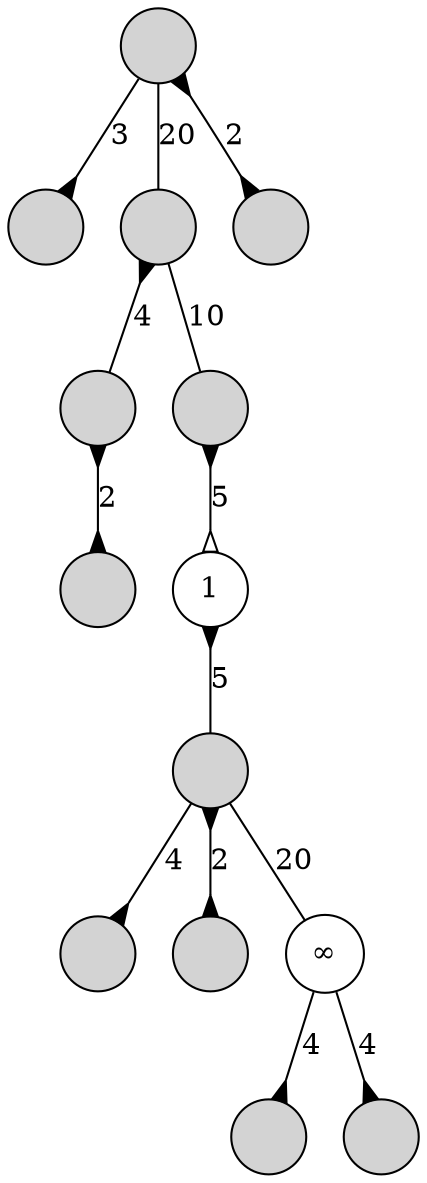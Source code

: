 digraph
{
	node [shape=circle, style=filled, label=""];
	edge [dir=both, arrowtail=none, arrowhead=none];

	n00 -> n10 [label=3, arrowhead=inv];
	n00 -> n11 [label=20];
	n00 -> n12 [label=2, arrowtail=inv, arrowhead=inv];
	n11 -> n20 [label=4, arrowtail=inv];
	n11 -> n21 [label=10];
	n20 -> n30 [label=2, arrowtail=inv, arrowhead=inv];
	n21 -> n31 [label=5, arrowtail=inv, arrowhead=oinv];
	n31 -> n40 [label=5, arrowtail=inv];
	n40 -> n50 [label=4, arrowhead=inv];
	n40 -> n51 [label=2, arrowtail=inv, arrowhead=inv];
	n40 -> n52 [label=20];
	n52 -> n60 [label=4, arrowhead=inv];
	n52 -> n61 [label=4, arrowhead=inv];

	n31 [style=solid, label=1];
	n52 [style=solid, label="&infin;"];
}
